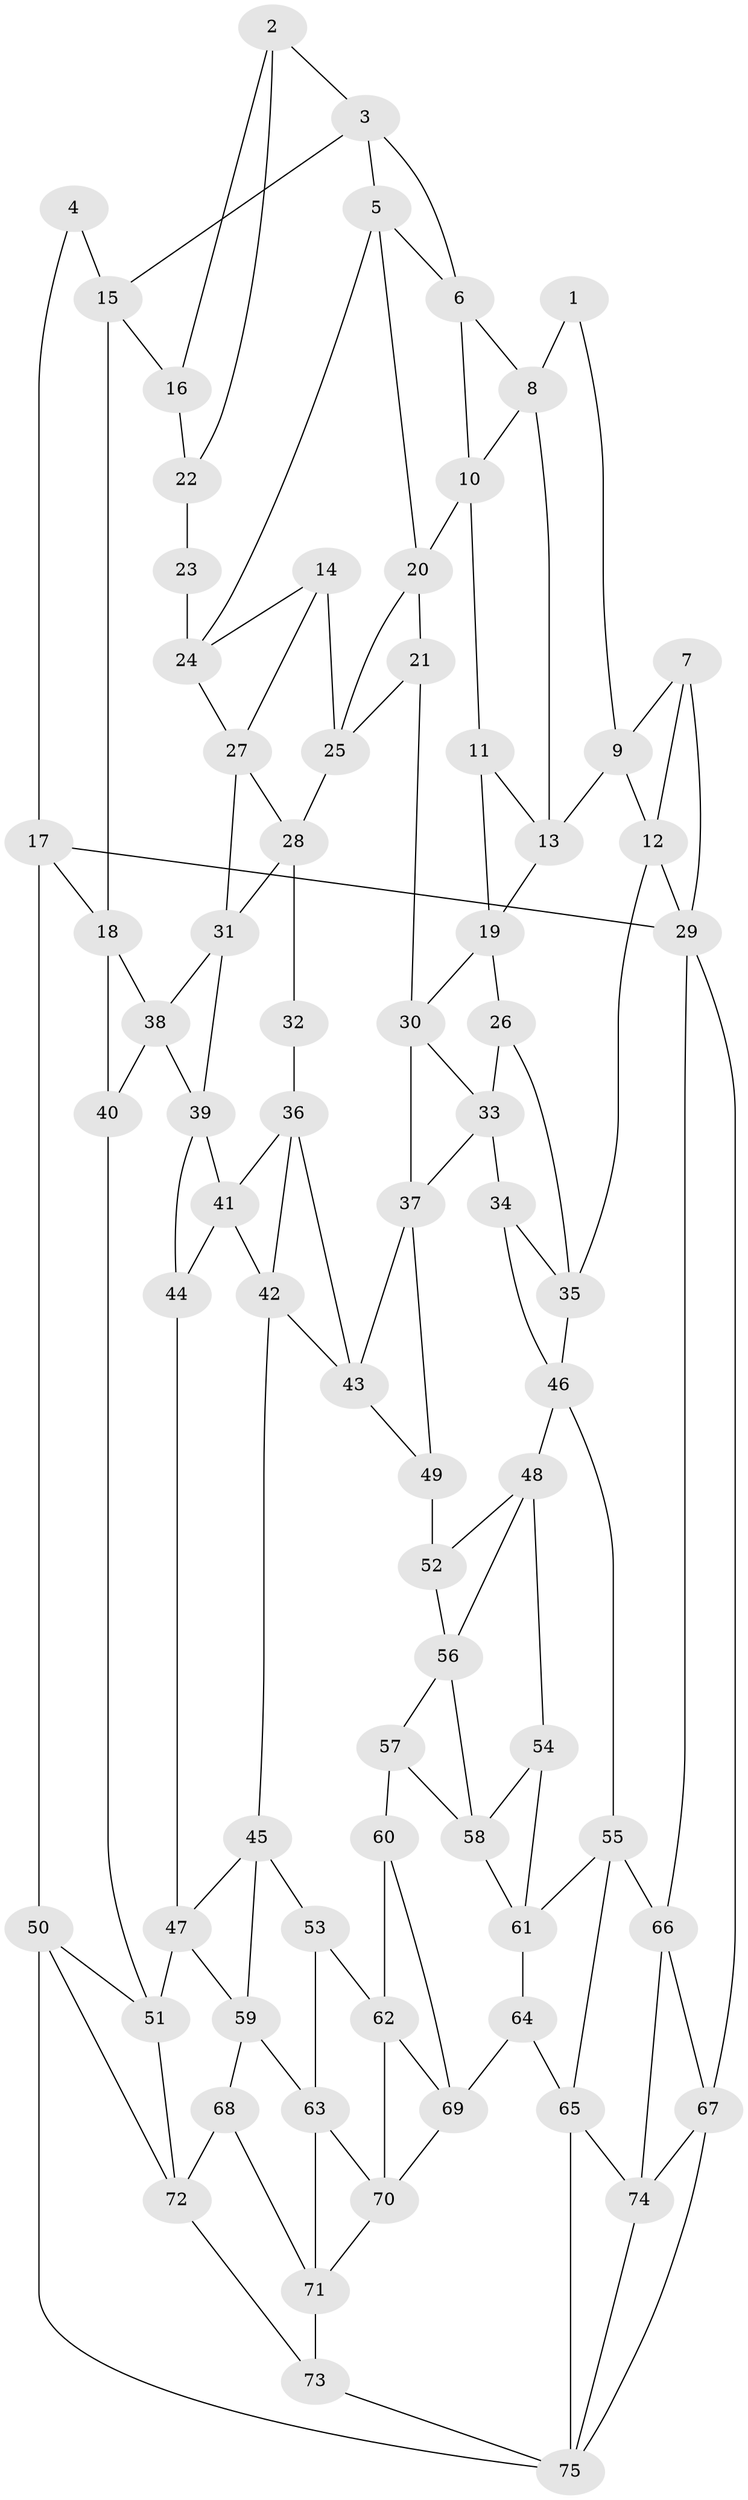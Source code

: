 // original degree distribution, {3: 0.013422818791946308, 4: 0.21476510067114093, 6: 0.19463087248322147, 5: 0.5771812080536913}
// Generated by graph-tools (version 1.1) at 2025/03/03/09/25 03:03:29]
// undirected, 75 vertices, 137 edges
graph export_dot {
graph [start="1"]
  node [color=gray90,style=filled];
  1;
  2;
  3;
  4;
  5;
  6;
  7;
  8;
  9;
  10;
  11;
  12;
  13;
  14;
  15;
  16;
  17;
  18;
  19;
  20;
  21;
  22;
  23;
  24;
  25;
  26;
  27;
  28;
  29;
  30;
  31;
  32;
  33;
  34;
  35;
  36;
  37;
  38;
  39;
  40;
  41;
  42;
  43;
  44;
  45;
  46;
  47;
  48;
  49;
  50;
  51;
  52;
  53;
  54;
  55;
  56;
  57;
  58;
  59;
  60;
  61;
  62;
  63;
  64;
  65;
  66;
  67;
  68;
  69;
  70;
  71;
  72;
  73;
  74;
  75;
  1 -- 8 [weight=1.0];
  1 -- 9 [weight=1.0];
  2 -- 3 [weight=1.0];
  2 -- 16 [weight=1.0];
  2 -- 22 [weight=1.0];
  3 -- 5 [weight=1.0];
  3 -- 6 [weight=1.0];
  3 -- 15 [weight=1.0];
  4 -- 15 [weight=2.0];
  4 -- 17 [weight=2.0];
  5 -- 6 [weight=1.0];
  5 -- 20 [weight=1.0];
  5 -- 24 [weight=1.0];
  6 -- 8 [weight=1.0];
  6 -- 10 [weight=1.0];
  7 -- 9 [weight=1.0];
  7 -- 12 [weight=1.0];
  7 -- 29 [weight=1.0];
  8 -- 10 [weight=1.0];
  8 -- 13 [weight=1.0];
  9 -- 12 [weight=1.0];
  9 -- 13 [weight=1.0];
  10 -- 11 [weight=1.0];
  10 -- 20 [weight=1.0];
  11 -- 13 [weight=1.0];
  11 -- 19 [weight=1.0];
  12 -- 29 [weight=1.0];
  12 -- 35 [weight=1.0];
  13 -- 19 [weight=1.0];
  14 -- 24 [weight=1.0];
  14 -- 25 [weight=1.0];
  14 -- 27 [weight=1.0];
  15 -- 16 [weight=2.0];
  15 -- 18 [weight=1.0];
  16 -- 22 [weight=1.0];
  17 -- 18 [weight=1.0];
  17 -- 29 [weight=1.0];
  17 -- 50 [weight=1.0];
  18 -- 38 [weight=1.0];
  18 -- 40 [weight=1.0];
  19 -- 26 [weight=1.0];
  19 -- 30 [weight=1.0];
  20 -- 21 [weight=1.0];
  20 -- 25 [weight=1.0];
  21 -- 25 [weight=1.0];
  21 -- 30 [weight=1.0];
  22 -- 23 [weight=2.0];
  23 -- 24 [weight=1.0];
  24 -- 27 [weight=1.0];
  25 -- 28 [weight=1.0];
  26 -- 33 [weight=1.0];
  26 -- 35 [weight=1.0];
  27 -- 28 [weight=1.0];
  27 -- 31 [weight=1.0];
  28 -- 31 [weight=1.0];
  28 -- 32 [weight=1.0];
  29 -- 66 [weight=1.0];
  29 -- 67 [weight=1.0];
  30 -- 33 [weight=1.0];
  30 -- 37 [weight=1.0];
  31 -- 38 [weight=1.0];
  31 -- 39 [weight=1.0];
  32 -- 36 [weight=2.0];
  33 -- 34 [weight=1.0];
  33 -- 37 [weight=1.0];
  34 -- 35 [weight=1.0];
  34 -- 46 [weight=1.0];
  35 -- 46 [weight=1.0];
  36 -- 41 [weight=2.0];
  36 -- 42 [weight=1.0];
  36 -- 43 [weight=1.0];
  37 -- 43 [weight=1.0];
  37 -- 49 [weight=1.0];
  38 -- 39 [weight=1.0];
  38 -- 40 [weight=1.0];
  39 -- 41 [weight=1.0];
  39 -- 44 [weight=1.0];
  40 -- 51 [weight=1.0];
  41 -- 42 [weight=1.0];
  41 -- 44 [weight=1.0];
  42 -- 43 [weight=1.0];
  42 -- 45 [weight=1.0];
  43 -- 49 [weight=1.0];
  44 -- 47 [weight=1.0];
  45 -- 47 [weight=1.0];
  45 -- 53 [weight=1.0];
  45 -- 59 [weight=1.0];
  46 -- 48 [weight=1.0];
  46 -- 55 [weight=1.0];
  47 -- 51 [weight=1.0];
  47 -- 59 [weight=1.0];
  48 -- 52 [weight=1.0];
  48 -- 54 [weight=1.0];
  48 -- 56 [weight=1.0];
  49 -- 52 [weight=2.0];
  50 -- 51 [weight=1.0];
  50 -- 72 [weight=1.0];
  50 -- 75 [weight=1.0];
  51 -- 72 [weight=1.0];
  52 -- 56 [weight=1.0];
  53 -- 62 [weight=1.0];
  53 -- 63 [weight=1.0];
  54 -- 58 [weight=1.0];
  54 -- 61 [weight=1.0];
  55 -- 61 [weight=1.0];
  55 -- 65 [weight=1.0];
  55 -- 66 [weight=1.0];
  56 -- 57 [weight=1.0];
  56 -- 58 [weight=1.0];
  57 -- 58 [weight=1.0];
  57 -- 60 [weight=2.0];
  58 -- 61 [weight=1.0];
  59 -- 63 [weight=1.0];
  59 -- 68 [weight=1.0];
  60 -- 62 [weight=1.0];
  60 -- 69 [weight=1.0];
  61 -- 64 [weight=1.0];
  62 -- 69 [weight=1.0];
  62 -- 70 [weight=1.0];
  63 -- 70 [weight=1.0];
  63 -- 71 [weight=1.0];
  64 -- 65 [weight=1.0];
  64 -- 69 [weight=1.0];
  65 -- 74 [weight=1.0];
  65 -- 75 [weight=1.0];
  66 -- 67 [weight=1.0];
  66 -- 74 [weight=1.0];
  67 -- 74 [weight=1.0];
  67 -- 75 [weight=1.0];
  68 -- 71 [weight=1.0];
  68 -- 72 [weight=1.0];
  69 -- 70 [weight=1.0];
  70 -- 71 [weight=1.0];
  71 -- 73 [weight=1.0];
  72 -- 73 [weight=1.0];
  73 -- 75 [weight=1.0];
  74 -- 75 [weight=1.0];
}

